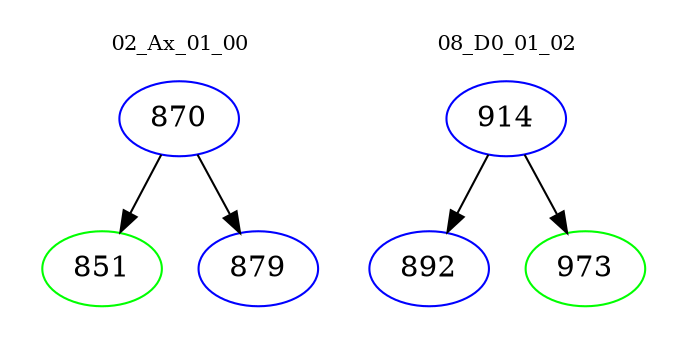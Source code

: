 digraph{
subgraph cluster_0 {
color = white
label = "02_Ax_01_00";
fontsize=10;
T0_870 [label="870", color="blue"]
T0_870 -> T0_851 [color="black"]
T0_851 [label="851", color="green"]
T0_870 -> T0_879 [color="black"]
T0_879 [label="879", color="blue"]
}
subgraph cluster_1 {
color = white
label = "08_D0_01_02";
fontsize=10;
T1_914 [label="914", color="blue"]
T1_914 -> T1_892 [color="black"]
T1_892 [label="892", color="blue"]
T1_914 -> T1_973 [color="black"]
T1_973 [label="973", color="green"]
}
}
